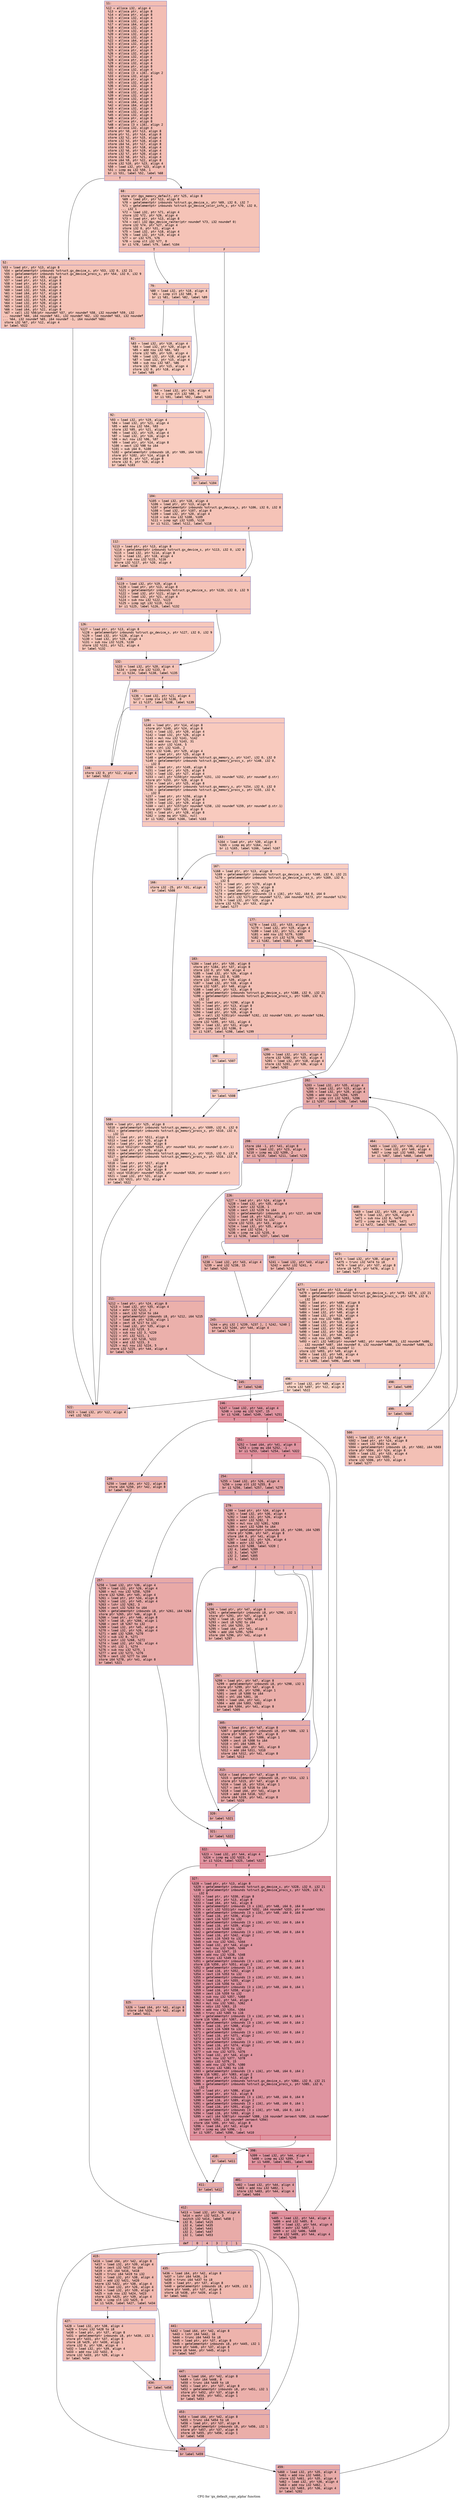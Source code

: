 digraph "CFG for 'gx_default_copy_alpha' function" {
	label="CFG for 'gx_default_copy_alpha' function";

	Node0x600000059310 [shape=record,color="#3d50c3ff", style=filled, fillcolor="#e36c5570" fontname="Courier",label="{11:\l|  %12 = alloca i32, align 4\l  %13 = alloca ptr, align 8\l  %14 = alloca ptr, align 8\l  %15 = alloca i32, align 4\l  %16 = alloca i32, align 4\l  %17 = alloca i64, align 8\l  %18 = alloca i32, align 4\l  %19 = alloca i32, align 4\l  %20 = alloca i32, align 4\l  %21 = alloca i32, align 4\l  %22 = alloca i64, align 8\l  %23 = alloca i32, align 4\l  %24 = alloca ptr, align 8\l  %25 = alloca ptr, align 8\l  %26 = alloca i32, align 4\l  %27 = alloca i32, align 4\l  %28 = alloca ptr, align 8\l  %29 = alloca i32, align 4\l  %30 = alloca ptr, align 8\l  %31 = alloca i32, align 4\l  %32 = alloca [3 x i16], align 2\l  %33 = alloca i32, align 4\l  %34 = alloca ptr, align 8\l  %35 = alloca i32, align 4\l  %36 = alloca i32, align 4\l  %37 = alloca ptr, align 8\l  %38 = alloca i32, align 4\l  %39 = alloca i32, align 4\l  %40 = alloca i32, align 4\l  %41 = alloca i64, align 8\l  %42 = alloca i64, align 8\l  %43 = alloca i32, align 4\l  %44 = alloca i32, align 4\l  %45 = alloca i32, align 4\l  %46 = alloca ptr, align 8\l  %47 = alloca ptr, align 8\l  %48 = alloca [3 x i16], align 2\l  %49 = alloca i32, align 4\l  store ptr %0, ptr %13, align 8\l  store ptr %1, ptr %14, align 8\l  store i32 %2, ptr %15, align 4\l  store i32 %3, ptr %16, align 4\l  store i64 %4, ptr %17, align 8\l  store i32 %5, ptr %18, align 4\l  store i32 %6, ptr %19, align 4\l  store i32 %7, ptr %20, align 4\l  store i32 %8, ptr %21, align 4\l  store i64 %9, ptr %22, align 8\l  store i32 %10, ptr %23, align 4\l  %50 = load i32, ptr %23, align 4\l  %51 = icmp eq i32 %50, 1\l  br i1 %51, label %52, label %68\l|{<s0>T|<s1>F}}"];
	Node0x600000059310:s0 -> Node0x600000059360[tooltip="11 -> 52\nProbability 50.00%" ];
	Node0x600000059310:s1 -> Node0x6000000593b0[tooltip="11 -> 68\nProbability 50.00%" ];
	Node0x600000059360 [shape=record,color="#3d50c3ff", style=filled, fillcolor="#e8765c70" fontname="Courier",label="{52:\l|  %53 = load ptr, ptr %13, align 8\l  %54 = getelementptr inbounds %struct.gx_device_s, ptr %53, i32 0, i32 21\l  %55 = getelementptr inbounds %struct.gx_device_procs_s, ptr %54, i32 0, i32 9\l  %56 = load ptr, ptr %55, align 8\l  %57 = load ptr, ptr %13, align 8\l  %58 = load ptr, ptr %14, align 8\l  %59 = load i32, ptr %15, align 4\l  %60 = load i32, ptr %16, align 4\l  %61 = load i64, ptr %17, align 8\l  %62 = load i32, ptr %18, align 4\l  %63 = load i32, ptr %19, align 4\l  %64 = load i32, ptr %20, align 4\l  %65 = load i32, ptr %21, align 4\l  %66 = load i64, ptr %22, align 8\l  %67 = call i32 %56(ptr noundef %57, ptr noundef %58, i32 noundef %59, i32\l... noundef %60, i64 noundef %61, i32 noundef %62, i32 noundef %63, i32 noundef\l... %64, i32 noundef %65, i64 noundef -1, i64 noundef %66)\l  store i32 %67, ptr %12, align 4\l  br label %522\l}"];
	Node0x600000059360 -> Node0x60000005a940[tooltip="52 -> 522\nProbability 100.00%" ];
	Node0x6000000593b0 [shape=record,color="#3d50c3ff", style=filled, fillcolor="#e8765c70" fontname="Courier",label="{68:\l|  store ptr @gs_memory_default, ptr %25, align 8\l  %69 = load ptr, ptr %13, align 8\l  %70 = getelementptr inbounds %struct.gx_device_s, ptr %69, i32 0, i32 7\l  %71 = getelementptr inbounds %struct.gx_device_color_info_s, ptr %70, i32 0,\l... i32 1\l  %72 = load i32, ptr %71, align 4\l  store i32 %72, ptr %26, align 4\l  %73 = load ptr, ptr %13, align 8\l  %74 = call i32 @gx_device_raster(ptr noundef %73, i32 noundef 0)\l  store i32 %74, ptr %27, align 4\l  store i32 0, ptr %31, align 4\l  %75 = load i32, ptr %18, align 4\l  %76 = load i32, ptr %19, align 4\l  %77 = or i32 %75, %76\l  %78 = icmp slt i32 %77, 0\l  br i1 %78, label %79, label %104\l|{<s0>T|<s1>F}}"];
	Node0x6000000593b0:s0 -> Node0x600000059400[tooltip="68 -> 79\nProbability 37.50%" ];
	Node0x6000000593b0:s1 -> Node0x600000059590[tooltip="68 -> 104\nProbability 62.50%" ];
	Node0x600000059400 [shape=record,color="#3d50c3ff", style=filled, fillcolor="#ed836670" fontname="Courier",label="{79:\l|  %80 = load i32, ptr %18, align 4\l  %81 = icmp slt i32 %80, 0\l  br i1 %81, label %82, label %89\l|{<s0>T|<s1>F}}"];
	Node0x600000059400:s0 -> Node0x600000059450[tooltip="79 -> 82\nProbability 37.50%" ];
	Node0x600000059400:s1 -> Node0x6000000594a0[tooltip="79 -> 89\nProbability 62.50%" ];
	Node0x600000059450 [shape=record,color="#3d50c3ff", style=filled, fillcolor="#f08b6e70" fontname="Courier",label="{82:\l|  %83 = load i32, ptr %18, align 4\l  %84 = load i32, ptr %20, align 4\l  %85 = add nsw i32 %84, %83\l  store i32 %85, ptr %20, align 4\l  %86 = load i32, ptr %18, align 4\l  %87 = load i32, ptr %15, align 4\l  %88 = sub nsw i32 %87, %86\l  store i32 %88, ptr %15, align 4\l  store i32 0, ptr %18, align 4\l  br label %89\l}"];
	Node0x600000059450 -> Node0x6000000594a0[tooltip="82 -> 89\nProbability 100.00%" ];
	Node0x6000000594a0 [shape=record,color="#3d50c3ff", style=filled, fillcolor="#ed836670" fontname="Courier",label="{89:\l|  %90 = load i32, ptr %19, align 4\l  %91 = icmp slt i32 %90, 0\l  br i1 %91, label %92, label %103\l|{<s0>T|<s1>F}}"];
	Node0x6000000594a0:s0 -> Node0x6000000594f0[tooltip="89 -> 92\nProbability 37.50%" ];
	Node0x6000000594a0:s1 -> Node0x600000059540[tooltip="89 -> 103\nProbability 62.50%" ];
	Node0x6000000594f0 [shape=record,color="#3d50c3ff", style=filled, fillcolor="#f08b6e70" fontname="Courier",label="{92:\l|  %93 = load i32, ptr %19, align 4\l  %94 = load i32, ptr %21, align 4\l  %95 = add nsw i32 %94, %93\l  store i32 %95, ptr %21, align 4\l  %96 = load i32, ptr %19, align 4\l  %97 = load i32, ptr %16, align 4\l  %98 = mul nsw i32 %96, %97\l  %99 = load ptr, ptr %14, align 8\l  %100 = sext i32 %98 to i64\l  %101 = sub i64 0, %100\l  %102 = getelementptr inbounds i8, ptr %99, i64 %101\l  store ptr %102, ptr %14, align 8\l  store i64 0, ptr %17, align 8\l  store i32 0, ptr %19, align 4\l  br label %103\l}"];
	Node0x6000000594f0 -> Node0x600000059540[tooltip="92 -> 103\nProbability 100.00%" ];
	Node0x600000059540 [shape=record,color="#3d50c3ff", style=filled, fillcolor="#ed836670" fontname="Courier",label="{103:\l|  br label %104\l}"];
	Node0x600000059540 -> Node0x600000059590[tooltip="103 -> 104\nProbability 100.00%" ];
	Node0x600000059590 [shape=record,color="#3d50c3ff", style=filled, fillcolor="#e8765c70" fontname="Courier",label="{104:\l|  %105 = load i32, ptr %18, align 4\l  %106 = load ptr, ptr %13, align 8\l  %107 = getelementptr inbounds %struct.gx_device_s, ptr %106, i32 0, i32 8\l  %108 = load i32, ptr %107, align 8\l  %109 = load i32, ptr %20, align 4\l  %110 = sub nsw i32 %108, %109\l  %111 = icmp sgt i32 %105, %110\l  br i1 %111, label %112, label %118\l|{<s0>T|<s1>F}}"];
	Node0x600000059590:s0 -> Node0x6000000595e0[tooltip="104 -> 112\nProbability 50.00%" ];
	Node0x600000059590:s1 -> Node0x600000059630[tooltip="104 -> 118\nProbability 50.00%" ];
	Node0x6000000595e0 [shape=record,color="#3d50c3ff", style=filled, fillcolor="#ec7f6370" fontname="Courier",label="{112:\l|  %113 = load ptr, ptr %13, align 8\l  %114 = getelementptr inbounds %struct.gx_device_s, ptr %113, i32 0, i32 8\l  %115 = load i32, ptr %114, align 8\l  %116 = load i32, ptr %18, align 4\l  %117 = sub nsw i32 %115, %116\l  store i32 %117, ptr %20, align 4\l  br label %118\l}"];
	Node0x6000000595e0 -> Node0x600000059630[tooltip="112 -> 118\nProbability 100.00%" ];
	Node0x600000059630 [shape=record,color="#3d50c3ff", style=filled, fillcolor="#e8765c70" fontname="Courier",label="{118:\l|  %119 = load i32, ptr %19, align 4\l  %120 = load ptr, ptr %13, align 8\l  %121 = getelementptr inbounds %struct.gx_device_s, ptr %120, i32 0, i32 9\l  %122 = load i32, ptr %121, align 4\l  %123 = load i32, ptr %21, align 4\l  %124 = sub nsw i32 %122, %123\l  %125 = icmp sgt i32 %119, %124\l  br i1 %125, label %126, label %132\l|{<s0>T|<s1>F}}"];
	Node0x600000059630:s0 -> Node0x600000059680[tooltip="118 -> 126\nProbability 50.00%" ];
	Node0x600000059630:s1 -> Node0x6000000596d0[tooltip="118 -> 132\nProbability 50.00%" ];
	Node0x600000059680 [shape=record,color="#3d50c3ff", style=filled, fillcolor="#ec7f6370" fontname="Courier",label="{126:\l|  %127 = load ptr, ptr %13, align 8\l  %128 = getelementptr inbounds %struct.gx_device_s, ptr %127, i32 0, i32 9\l  %129 = load i32, ptr %128, align 4\l  %130 = load i32, ptr %19, align 4\l  %131 = sub nsw i32 %129, %130\l  store i32 %131, ptr %21, align 4\l  br label %132\l}"];
	Node0x600000059680 -> Node0x6000000596d0[tooltip="126 -> 132\nProbability 100.00%" ];
	Node0x6000000596d0 [shape=record,color="#3d50c3ff", style=filled, fillcolor="#e8765c70" fontname="Courier",label="{132:\l|  %133 = load i32, ptr %20, align 4\l  %134 = icmp sle i32 %133, 0\l  br i1 %134, label %138, label %135\l|{<s0>T|<s1>F}}"];
	Node0x6000000596d0:s0 -> Node0x600000059770[tooltip="132 -> 138\nProbability 50.00%" ];
	Node0x6000000596d0:s1 -> Node0x600000059720[tooltip="132 -> 135\nProbability 50.00%" ];
	Node0x600000059720 [shape=record,color="#3d50c3ff", style=filled, fillcolor="#ec7f6370" fontname="Courier",label="{135:\l|  %136 = load i32, ptr %21, align 4\l  %137 = icmp sle i32 %136, 0\l  br i1 %137, label %138, label %139\l|{<s0>T|<s1>F}}"];
	Node0x600000059720:s0 -> Node0x600000059770[tooltip="135 -> 138\nProbability 50.00%" ];
	Node0x600000059720:s1 -> Node0x6000000597c0[tooltip="135 -> 139\nProbability 50.00%" ];
	Node0x600000059770 [shape=record,color="#3d50c3ff", style=filled, fillcolor="#e97a5f70" fontname="Courier",label="{138:\l|  store i32 0, ptr %12, align 4\l  br label %522\l}"];
	Node0x600000059770 -> Node0x60000005a940[tooltip="138 -> 522\nProbability 100.00%" ];
	Node0x6000000597c0 [shape=record,color="#3d50c3ff", style=filled, fillcolor="#ef886b70" fontname="Courier",label="{139:\l|  %140 = load ptr, ptr %14, align 8\l  store ptr %140, ptr %24, align 8\l  %141 = load i32, ptr %20, align 4\l  %142 = load i32, ptr %26, align 4\l  %143 = mul nsw i32 %141, %142\l  %144 = add nsw i32 %143, 31\l  %145 = ashr i32 %144, 5\l  %146 = shl i32 %145, 2\l  store i32 %146, ptr %29, align 4\l  %147 = load ptr, ptr %25, align 8\l  %148 = getelementptr inbounds %struct.gs_memory_s, ptr %147, i32 0, i32 0\l  %149 = getelementptr inbounds %struct.gs_memory_procs_s, ptr %148, i32 0,\l... i32 0\l  %150 = load ptr, ptr %149, align 8\l  %151 = load ptr, ptr %25, align 8\l  %152 = load i32, ptr %27, align 4\l  %153 = call ptr %150(ptr noundef %151, i32 noundef %152, ptr noundef @.str)\l  store ptr %153, ptr %28, align 8\l  %154 = load ptr, ptr %25, align 8\l  %155 = getelementptr inbounds %struct.gs_memory_s, ptr %154, i32 0, i32 0\l  %156 = getelementptr inbounds %struct.gs_memory_procs_s, ptr %155, i32 0,\l... i32 0\l  %157 = load ptr, ptr %156, align 8\l  %158 = load ptr, ptr %25, align 8\l  %159 = load i32, ptr %29, align 4\l  %160 = call ptr %157(ptr noundef %158, i32 noundef %159, ptr noundef @.str.1)\l  store ptr %160, ptr %30, align 8\l  %161 = load ptr, ptr %28, align 8\l  %162 = icmp eq ptr %161, null\l  br i1 %162, label %166, label %163\l|{<s0>T|<s1>F}}"];
	Node0x6000000597c0:s0 -> Node0x600000059860[tooltip="139 -> 166\nProbability 37.50%" ];
	Node0x6000000597c0:s1 -> Node0x600000059810[tooltip="139 -> 163\nProbability 62.50%" ];
	Node0x600000059810 [shape=record,color="#3d50c3ff", style=filled, fillcolor="#f08b6e70" fontname="Courier",label="{163:\l|  %164 = load ptr, ptr %30, align 8\l  %165 = icmp eq ptr %164, null\l  br i1 %165, label %166, label %167\l|{<s0>T|<s1>F}}"];
	Node0x600000059810:s0 -> Node0x600000059860[tooltip="163 -> 166\nProbability 37.50%" ];
	Node0x600000059810:s1 -> Node0x6000000598b0[tooltip="163 -> 167\nProbability 62.50%" ];
	Node0x600000059860 [shape=record,color="#3d50c3ff", style=filled, fillcolor="#f08b6e70" fontname="Courier",label="{166:\l|  store i32 -25, ptr %31, align 4\l  br label %508\l}"];
	Node0x600000059860 -> Node0x60000005a8f0[tooltip="166 -> 508\nProbability 100.00%" ];
	Node0x6000000598b0 [shape=record,color="#3d50c3ff", style=filled, fillcolor="#f2907270" fontname="Courier",label="{167:\l|  %168 = load ptr, ptr %13, align 8\l  %169 = getelementptr inbounds %struct.gx_device_s, ptr %168, i32 0, i32 21\l  %170 = getelementptr inbounds %struct.gx_device_procs_s, ptr %169, i32 0,\l... i32 6\l  %171 = load ptr, ptr %170, align 8\l  %172 = load ptr, ptr %13, align 8\l  %173 = load i64, ptr %22, align 8\l  %174 = getelementptr inbounds [3 x i16], ptr %32, i64 0, i64 0\l  %175 = call i32 %171(ptr noundef %172, i64 noundef %173, ptr noundef %174)\l  %176 = load i32, ptr %19, align 4\l  store i32 %176, ptr %33, align 4\l  br label %177\l}"];
	Node0x6000000598b0 -> Node0x600000059900[tooltip="167 -> 177\nProbability 100.00%" ];
	Node0x600000059900 [shape=record,color="#3d50c3ff", style=filled, fillcolor="#e5705870" fontname="Courier",label="{177:\l|  %178 = load i32, ptr %33, align 4\l  %179 = load i32, ptr %19, align 4\l  %180 = load i32, ptr %21, align 4\l  %181 = add nsw i32 %179, %180\l  %182 = icmp slt i32 %178, %181\l  br i1 %182, label %183, label %507\l|{<s0>T|<s1>F}}"];
	Node0x600000059900:s0 -> Node0x600000059950[tooltip="177 -> 183\nProbability 96.88%" ];
	Node0x600000059900:s1 -> Node0x60000005a8a0[tooltip="177 -> 507\nProbability 3.12%" ];
	Node0x600000059950 [shape=record,color="#3d50c3ff", style=filled, fillcolor="#e5705870" fontname="Courier",label="{183:\l|  %184 = load ptr, ptr %30, align 8\l  store ptr %184, ptr %37, align 8\l  store i32 0, ptr %38, align 4\l  %185 = load i32, ptr %26, align 4\l  %186 = sub nsw i32 8, %185\l  store i32 %186, ptr %39, align 4\l  %187 = load i32, ptr %18, align 4\l  store i32 %187, ptr %40, align 4\l  %188 = load ptr, ptr %13, align 8\l  %189 = getelementptr inbounds %struct.gx_device_s, ptr %188, i32 0, i32 21\l  %190 = getelementptr inbounds %struct.gx_device_procs_s, ptr %189, i32 0,\l... i32 12\l  %191 = load ptr, ptr %190, align 8\l  %192 = load ptr, ptr %13, align 8\l  %193 = load i32, ptr %33, align 4\l  %194 = load ptr, ptr %28, align 8\l  %195 = call i32 %191(ptr noundef %192, i32 noundef %193, ptr noundef %194,\l... ptr noundef %34)\l  store i32 %195, ptr %31, align 4\l  %196 = load i32, ptr %31, align 4\l  %197 = icmp slt i32 %196, 0\l  br i1 %197, label %198, label %199\l|{<s0>T|<s1>F}}"];
	Node0x600000059950:s0 -> Node0x6000000599a0[tooltip="183 -> 198\nProbability 3.12%" ];
	Node0x600000059950:s1 -> Node0x6000000599f0[tooltip="183 -> 199\nProbability 96.88%" ];
	Node0x6000000599a0 [shape=record,color="#3d50c3ff", style=filled, fillcolor="#f59c7d70" fontname="Courier",label="{198:\l|  br label %507\l}"];
	Node0x6000000599a0 -> Node0x60000005a8a0[tooltip="198 -> 507\nProbability 100.00%" ];
	Node0x6000000599f0 [shape=record,color="#3d50c3ff", style=filled, fillcolor="#e5705870" fontname="Courier",label="{199:\l|  %200 = load i32, ptr %15, align 4\l  store i32 %200, ptr %35, align 4\l  %201 = load i32, ptr %18, align 4\l  store i32 %201, ptr %36, align 4\l  br label %202\l}"];
	Node0x6000000599f0 -> Node0x600000059a40[tooltip="199 -> 202\nProbability 100.00%" ];
	Node0x600000059a40 [shape=record,color="#3d50c3ff", style=filled, fillcolor="#cc403a70" fontname="Courier",label="{202:\l|  %203 = load i32, ptr %35, align 4\l  %204 = load i32, ptr %15, align 4\l  %205 = load i32, ptr %20, align 4\l  %206 = add nsw i32 %204, %205\l  %207 = icmp slt i32 %203, %206\l  br i1 %207, label %208, label %464\l|{<s0>T|<s1>F}}"];
	Node0x600000059a40:s0 -> Node0x600000059a90[tooltip="202 -> 208\nProbability 96.88%" ];
	Node0x600000059a40:s1 -> Node0x60000005a620[tooltip="202 -> 464\nProbability 3.12%" ];
	Node0x600000059a90 [shape=record,color="#3d50c3ff", style=filled, fillcolor="#cc403a70" fontname="Courier",label="{208:\l|  store i64 -1, ptr %41, align 8\l  %209 = load i32, ptr %23, align 4\l  %210 = icmp eq i32 %209, 2\l  br i1 %210, label %211, label %226\l|{<s0>T|<s1>F}}"];
	Node0x600000059a90:s0 -> Node0x600000059ae0[tooltip="208 -> 211\nProbability 50.00%" ];
	Node0x600000059a90:s1 -> Node0x600000059b30[tooltip="208 -> 226\nProbability 50.00%" ];
	Node0x600000059ae0 [shape=record,color="#3d50c3ff", style=filled, fillcolor="#d24b4070" fontname="Courier",label="{211:\l|  %212 = load ptr, ptr %24, align 8\l  %213 = load i32, ptr %35, align 4\l  %214 = ashr i32 %213, 2\l  %215 = sext i32 %214 to i64\l  %216 = getelementptr inbounds i8, ptr %212, i64 %215\l  %217 = load i8, ptr %216, align 1\l  %218 = zext i8 %217 to i32\l  %219 = load i32, ptr %35, align 4\l  %220 = and i32 %219, 3\l  %221 = sub nsw i32 3, %220\l  %222 = shl i32 %221, 1\l  %223 = ashr i32 %218, %222\l  %224 = and i32 %223, 3\l  %225 = mul nsw i32 %224, 5\l  store i32 %225, ptr %44, align 4\l  br label %245\l}"];
	Node0x600000059ae0 -> Node0x600000059c70[tooltip="211 -> 245\nProbability 100.00%" ];
	Node0x600000059b30 [shape=record,color="#3d50c3ff", style=filled, fillcolor="#d24b4070" fontname="Courier",label="{226:\l|  %227 = load ptr, ptr %24, align 8\l  %228 = load i32, ptr %35, align 4\l  %229 = ashr i32 %228, 1\l  %230 = sext i32 %229 to i64\l  %231 = getelementptr inbounds i8, ptr %227, i64 %230\l  %232 = load i8, ptr %231, align 1\l  %233 = zext i8 %232 to i32\l  store i32 %233, ptr %43, align 4\l  %234 = load i32, ptr %35, align 4\l  %235 = and i32 %234, 1\l  %236 = icmp ne i32 %235, 0\l  br i1 %236, label %237, label %240\l|{<s0>T|<s1>F}}"];
	Node0x600000059b30:s0 -> Node0x600000059b80[tooltip="226 -> 237\nProbability 50.00%" ];
	Node0x600000059b30:s1 -> Node0x600000059bd0[tooltip="226 -> 240\nProbability 50.00%" ];
	Node0x600000059b80 [shape=record,color="#3d50c3ff", style=filled, fillcolor="#d8564670" fontname="Courier",label="{237:\l|  %238 = load i32, ptr %43, align 4\l  %239 = and i32 %238, 15\l  br label %243\l}"];
	Node0x600000059b80 -> Node0x600000059c20[tooltip="237 -> 243\nProbability 100.00%" ];
	Node0x600000059bd0 [shape=record,color="#3d50c3ff", style=filled, fillcolor="#d8564670" fontname="Courier",label="{240:\l|  %241 = load i32, ptr %43, align 4\l  %242 = ashr i32 %241, 4\l  br label %243\l}"];
	Node0x600000059bd0 -> Node0x600000059c20[tooltip="240 -> 243\nProbability 100.00%" ];
	Node0x600000059c20 [shape=record,color="#3d50c3ff", style=filled, fillcolor="#d24b4070" fontname="Courier",label="{243:\l|  %244 = phi i32 [ %239, %237 ], [ %242, %240 ]\l  store i32 %244, ptr %44, align 4\l  br label %245\l}"];
	Node0x600000059c20 -> Node0x600000059c70[tooltip="243 -> 245\nProbability 100.00%" ];
	Node0x600000059c70 [shape=record,color="#3d50c3ff", style=filled, fillcolor="#cc403a70" fontname="Courier",label="{245:\l|  br label %246\l}"];
	Node0x600000059c70 -> Node0x600000059cc0[tooltip="245 -> 246\nProbability 100.00%" ];
	Node0x600000059cc0 [shape=record,color="#b70d28ff", style=filled, fillcolor="#b70d2870" fontname="Courier",label="{246:\l|  %247 = load i32, ptr %44, align 4\l  %248 = icmp eq i32 %247, 15\l  br i1 %248, label %249, label %251\l|{<s0>T|<s1>F}}"];
	Node0x600000059cc0:s0 -> Node0x600000059d10[tooltip="246 -> 249\nProbability 3.12%" ];
	Node0x600000059cc0:s1 -> Node0x600000059d60[tooltip="246 -> 251\nProbability 96.88%" ];
	Node0x600000059d10 [shape=record,color="#3d50c3ff", style=filled, fillcolor="#d6524470" fontname="Courier",label="{249:\l|  %250 = load i64, ptr %22, align 8\l  store i64 %250, ptr %42, align 8\l  br label %412\l}"];
	Node0x600000059d10 -> Node0x60000005a300[tooltip="249 -> 412\nProbability 100.00%" ];
	Node0x600000059d60 [shape=record,color="#b70d28ff", style=filled, fillcolor="#b70d2870" fontname="Courier",label="{251:\l|  %252 = load i64, ptr %41, align 8\l  %253 = icmp eq i64 %252, -1\l  br i1 %253, label %254, label %322\l|{<s0>T|<s1>F}}"];
	Node0x600000059d60:s0 -> Node0x600000059db0[tooltip="251 -> 254\nProbability 37.50%" ];
	Node0x600000059d60:s1 -> Node0x60000005a080[tooltip="251 -> 322\nProbability 62.50%" ];
	Node0x600000059db0 [shape=record,color="#3d50c3ff", style=filled, fillcolor="#c32e3170" fontname="Courier",label="{254:\l|  %255 = load i32, ptr %26, align 4\l  %256 = icmp slt i32 %255, 8\l  br i1 %256, label %257, label %279\l|{<s0>T|<s1>F}}"];
	Node0x600000059db0:s0 -> Node0x600000059e00[tooltip="254 -> 257\nProbability 50.00%" ];
	Node0x600000059db0:s1 -> Node0x600000059e50[tooltip="254 -> 279\nProbability 50.00%" ];
	Node0x600000059e00 [shape=record,color="#3d50c3ff", style=filled, fillcolor="#ca3b3770" fontname="Courier",label="{257:\l|  %258 = load i32, ptr %36, align 4\l  %259 = load i32, ptr %26, align 4\l  %260 = mul nsw i32 %258, %259\l  store i32 %260, ptr %45, align 4\l  %261 = load ptr, ptr %34, align 8\l  %262 = load i32, ptr %45, align 4\l  %263 = lshr i32 %262, 3\l  %264 = zext i32 %263 to i64\l  %265 = getelementptr inbounds i8, ptr %261, i64 %264\l  store ptr %265, ptr %46, align 8\l  %266 = load ptr, ptr %46, align 8\l  %267 = load i8, ptr %266, align 1\l  %268 = zext i8 %267 to i32\l  %269 = load i32, ptr %45, align 4\l  %270 = load i32, ptr %26, align 4\l  %271 = add i32 %269, %270\l  %272 = sub i32 8, %271\l  %273 = ashr i32 %268, %272\l  %274 = load i32, ptr %26, align 4\l  %275 = shl i32 1, %274\l  %276 = sub nsw i32 %275, 1\l  %277 = and i32 %273, %276\l  %278 = sext i32 %277 to i64\l  store i64 %278, ptr %41, align 8\l  br label %321\l}"];
	Node0x600000059e00 -> Node0x60000005a030[tooltip="257 -> 321\nProbability 100.00%" ];
	Node0x600000059e50 [shape=record,color="#3d50c3ff", style=filled, fillcolor="#ca3b3770" fontname="Courier",label="{279:\l|  %280 = load ptr, ptr %34, align 8\l  %281 = load i32, ptr %36, align 4\l  %282 = load i32, ptr %26, align 4\l  %283 = ashr i32 %282, 3\l  %284 = mul nsw i32 %281, %283\l  %285 = sext i32 %284 to i64\l  %286 = getelementptr inbounds i8, ptr %280, i64 %285\l  store ptr %286, ptr %47, align 8\l  store i64 0, ptr %41, align 8\l  %287 = load i32, ptr %26, align 4\l  %288 = ashr i32 %287, 3\l  switch i32 %288, label %320 [\l    i32 4, label %289\l    i32 3, label %297\l    i32 2, label %305\l    i32 1, label %313\l  ]\l|{<s0>def|<s1>4|<s2>3|<s3>2|<s4>1}}"];
	Node0x600000059e50:s0 -> Node0x600000059fe0[tooltip="279 -> 320\nProbability 20.00%" ];
	Node0x600000059e50:s1 -> Node0x600000059ea0[tooltip="279 -> 289\nProbability 20.00%" ];
	Node0x600000059e50:s2 -> Node0x600000059ef0[tooltip="279 -> 297\nProbability 20.00%" ];
	Node0x600000059e50:s3 -> Node0x600000059f40[tooltip="279 -> 305\nProbability 20.00%" ];
	Node0x600000059e50:s4 -> Node0x600000059f90[tooltip="279 -> 313\nProbability 20.00%" ];
	Node0x600000059ea0 [shape=record,color="#3d50c3ff", style=filled, fillcolor="#d6524470" fontname="Courier",label="{289:\l|  %290 = load ptr, ptr %47, align 8\l  %291 = getelementptr inbounds i8, ptr %290, i32 1\l  store ptr %291, ptr %47, align 8\l  %292 = load i8, ptr %290, align 1\l  %293 = zext i8 %292 to i64\l  %294 = shl i64 %293, 24\l  %295 = load i64, ptr %41, align 8\l  %296 = add i64 %295, %294\l  store i64 %296, ptr %41, align 8\l  br label %297\l}"];
	Node0x600000059ea0 -> Node0x600000059ef0[tooltip="289 -> 297\nProbability 100.00%" ];
	Node0x600000059ef0 [shape=record,color="#3d50c3ff", style=filled, fillcolor="#d0473d70" fontname="Courier",label="{297:\l|  %298 = load ptr, ptr %47, align 8\l  %299 = getelementptr inbounds i8, ptr %298, i32 1\l  store ptr %299, ptr %47, align 8\l  %300 = load i8, ptr %298, align 1\l  %301 = zext i8 %300 to i64\l  %302 = shl i64 %301, 16\l  %303 = load i64, ptr %41, align 8\l  %304 = add i64 %303, %302\l  store i64 %304, ptr %41, align 8\l  br label %305\l}"];
	Node0x600000059ef0 -> Node0x600000059f40[tooltip="297 -> 305\nProbability 100.00%" ];
	Node0x600000059f40 [shape=record,color="#3d50c3ff", style=filled, fillcolor="#cc403a70" fontname="Courier",label="{305:\l|  %306 = load ptr, ptr %47, align 8\l  %307 = getelementptr inbounds i8, ptr %306, i32 1\l  store ptr %307, ptr %47, align 8\l  %308 = load i8, ptr %306, align 1\l  %309 = zext i8 %308 to i64\l  %310 = shl i64 %309, 8\l  %311 = load i64, ptr %41, align 8\l  %312 = add i64 %311, %310\l  store i64 %312, ptr %41, align 8\l  br label %313\l}"];
	Node0x600000059f40 -> Node0x600000059f90[tooltip="305 -> 313\nProbability 100.00%" ];
	Node0x600000059f90 [shape=record,color="#3d50c3ff", style=filled, fillcolor="#ca3b3770" fontname="Courier",label="{313:\l|  %314 = load ptr, ptr %47, align 8\l  %315 = getelementptr inbounds i8, ptr %314, i32 1\l  store ptr %315, ptr %47, align 8\l  %316 = load i8, ptr %314, align 1\l  %317 = zext i8 %316 to i64\l  %318 = load i64, ptr %41, align 8\l  %319 = add i64 %318, %317\l  store i64 %319, ptr %41, align 8\l  br label %320\l}"];
	Node0x600000059f90 -> Node0x600000059fe0[tooltip="313 -> 320\nProbability 100.00%" ];
	Node0x600000059fe0 [shape=record,color="#3d50c3ff", style=filled, fillcolor="#ca3b3770" fontname="Courier",label="{320:\l|  br label %321\l}"];
	Node0x600000059fe0 -> Node0x60000005a030[tooltip="320 -> 321\nProbability 100.00%" ];
	Node0x60000005a030 [shape=record,color="#3d50c3ff", style=filled, fillcolor="#c32e3170" fontname="Courier",label="{321:\l|  br label %322\l}"];
	Node0x60000005a030 -> Node0x60000005a080[tooltip="321 -> 322\nProbability 100.00%" ];
	Node0x60000005a080 [shape=record,color="#b70d28ff", style=filled, fillcolor="#b70d2870" fontname="Courier",label="{322:\l|  %323 = load i32, ptr %44, align 4\l  %324 = icmp eq i32 %323, 0\l  br i1 %324, label %325, label %327\l|{<s0>T|<s1>F}}"];
	Node0x60000005a080:s0 -> Node0x60000005a0d0[tooltip="322 -> 325\nProbability 3.12%" ];
	Node0x60000005a080:s1 -> Node0x60000005a120[tooltip="322 -> 327\nProbability 96.88%" ];
	Node0x60000005a0d0 [shape=record,color="#3d50c3ff", style=filled, fillcolor="#d6524470" fontname="Courier",label="{325:\l|  %326 = load i64, ptr %41, align 8\l  store i64 %326, ptr %42, align 8\l  br label %411\l}"];
	Node0x60000005a0d0 -> Node0x60000005a2b0[tooltip="325 -> 411\nProbability 100.00%" ];
	Node0x60000005a120 [shape=record,color="#b70d28ff", style=filled, fillcolor="#b70d2870" fontname="Courier",label="{327:\l|  %328 = load ptr, ptr %13, align 8\l  %329 = getelementptr inbounds %struct.gx_device_s, ptr %328, i32 0, i32 21\l  %330 = getelementptr inbounds %struct.gx_device_procs_s, ptr %329, i32 0,\l... i32 6\l  %331 = load ptr, ptr %330, align 8\l  %332 = load ptr, ptr %13, align 8\l  %333 = load i64, ptr %41, align 8\l  %334 = getelementptr inbounds [3 x i16], ptr %48, i64 0, i64 0\l  %335 = call i32 %331(ptr noundef %332, i64 noundef %333, ptr noundef %334)\l  %336 = getelementptr inbounds [3 x i16], ptr %48, i64 0, i64 0\l  %337 = load i16, ptr %336, align 2\l  %338 = zext i16 %337 to i32\l  %339 = getelementptr inbounds [3 x i16], ptr %32, i64 0, i64 0\l  %340 = load i16, ptr %339, align 2\l  %341 = zext i16 %340 to i32\l  %342 = getelementptr inbounds [3 x i16], ptr %48, i64 0, i64 0\l  %343 = load i16, ptr %342, align 2\l  %344 = zext i16 %343 to i32\l  %345 = sub nsw i32 %341, %344\l  %346 = load i32, ptr %44, align 4\l  %347 = mul nsw i32 %345, %346\l  %348 = sdiv i32 %347, 15\l  %349 = add nsw i32 %338, %348\l  %350 = trunc i32 %349 to i16\l  %351 = getelementptr inbounds [3 x i16], ptr %48, i64 0, i64 0\l  store i16 %350, ptr %351, align 2\l  %352 = getelementptr inbounds [3 x i16], ptr %48, i64 0, i64 1\l  %353 = load i16, ptr %352, align 2\l  %354 = zext i16 %353 to i32\l  %355 = getelementptr inbounds [3 x i16], ptr %32, i64 0, i64 1\l  %356 = load i16, ptr %355, align 2\l  %357 = zext i16 %356 to i32\l  %358 = getelementptr inbounds [3 x i16], ptr %48, i64 0, i64 1\l  %359 = load i16, ptr %358, align 2\l  %360 = zext i16 %359 to i32\l  %361 = sub nsw i32 %357, %360\l  %362 = load i32, ptr %44, align 4\l  %363 = mul nsw i32 %361, %362\l  %364 = sdiv i32 %363, 15\l  %365 = add nsw i32 %354, %364\l  %366 = trunc i32 %365 to i16\l  %367 = getelementptr inbounds [3 x i16], ptr %48, i64 0, i64 1\l  store i16 %366, ptr %367, align 2\l  %368 = getelementptr inbounds [3 x i16], ptr %48, i64 0, i64 2\l  %369 = load i16, ptr %368, align 2\l  %370 = zext i16 %369 to i32\l  %371 = getelementptr inbounds [3 x i16], ptr %32, i64 0, i64 2\l  %372 = load i16, ptr %371, align 2\l  %373 = zext i16 %372 to i32\l  %374 = getelementptr inbounds [3 x i16], ptr %48, i64 0, i64 2\l  %375 = load i16, ptr %374, align 2\l  %376 = zext i16 %375 to i32\l  %377 = sub nsw i32 %373, %376\l  %378 = load i32, ptr %44, align 4\l  %379 = mul nsw i32 %377, %378\l  %380 = sdiv i32 %379, 15\l  %381 = add nsw i32 %370, %380\l  %382 = trunc i32 %381 to i16\l  %383 = getelementptr inbounds [3 x i16], ptr %48, i64 0, i64 2\l  store i16 %382, ptr %383, align 2\l  %384 = load ptr, ptr %13, align 8\l  %385 = getelementptr inbounds %struct.gx_device_s, ptr %384, i32 0, i32 21\l  %386 = getelementptr inbounds %struct.gx_device_procs_s, ptr %385, i32 0,\l... i32 5\l  %387 = load ptr, ptr %386, align 8\l  %388 = load ptr, ptr %13, align 8\l  %389 = getelementptr inbounds [3 x i16], ptr %48, i64 0, i64 0\l  %390 = load i16, ptr %389, align 2\l  %391 = getelementptr inbounds [3 x i16], ptr %48, i64 0, i64 1\l  %392 = load i16, ptr %391, align 2\l  %393 = getelementptr inbounds [3 x i16], ptr %48, i64 0, i64 2\l  %394 = load i16, ptr %393, align 2\l  %395 = call i64 %387(ptr noundef %388, i16 noundef zeroext %390, i16 noundef\l... zeroext %392, i16 noundef zeroext %394)\l  store i64 %395, ptr %42, align 8\l  %396 = load i64, ptr %42, align 8\l  %397 = icmp eq i64 %396, -1\l  br i1 %397, label %398, label %410\l|{<s0>T|<s1>F}}"];
	Node0x60000005a120:s0 -> Node0x60000005a170[tooltip="327 -> 398\nProbability 96.88%" ];
	Node0x60000005a120:s1 -> Node0x60000005a260[tooltip="327 -> 410\nProbability 3.12%" ];
	Node0x60000005a170 [shape=record,color="#b70d28ff", style=filled, fillcolor="#b70d2870" fontname="Courier",label="{398:\l|  %399 = load i32, ptr %44, align 4\l  %400 = icmp eq i32 %399, 7\l  br i1 %400, label %401, label %404\l|{<s0>T|<s1>F}}"];
	Node0x60000005a170:s0 -> Node0x60000005a1c0[tooltip="398 -> 401\nProbability 50.00%" ];
	Node0x60000005a170:s1 -> Node0x60000005a210[tooltip="398 -> 404\nProbability 50.00%" ];
	Node0x60000005a1c0 [shape=record,color="#3d50c3ff", style=filled, fillcolor="#be242e70" fontname="Courier",label="{401:\l|  %402 = load i32, ptr %44, align 4\l  %403 = add nsw i32 %402, 1\l  store i32 %403, ptr %44, align 4\l  br label %404\l}"];
	Node0x60000005a1c0 -> Node0x60000005a210[tooltip="401 -> 404\nProbability 100.00%" ];
	Node0x60000005a210 [shape=record,color="#b70d28ff", style=filled, fillcolor="#b70d2870" fontname="Courier",label="{404:\l|  %405 = load i32, ptr %44, align 4\l  %406 = and i32 %405, 8\l  %407 = load i32, ptr %44, align 4\l  %408 = ashr i32 %407, 1\l  %409 = or i32 %406, %408\l  store i32 %409, ptr %44, align 4\l  br label %246\l}"];
	Node0x60000005a210 -> Node0x600000059cc0[tooltip="404 -> 246\nProbability 100.00%" ];
	Node0x60000005a260 [shape=record,color="#3d50c3ff", style=filled, fillcolor="#d6524470" fontname="Courier",label="{410:\l|  br label %411\l}"];
	Node0x60000005a260 -> Node0x60000005a2b0[tooltip="410 -> 411\nProbability 100.00%" ];
	Node0x60000005a2b0 [shape=record,color="#3d50c3ff", style=filled, fillcolor="#d0473d70" fontname="Courier",label="{411:\l|  br label %412\l}"];
	Node0x60000005a2b0 -> Node0x60000005a300[tooltip="411 -> 412\nProbability 100.00%" ];
	Node0x60000005a300 [shape=record,color="#3d50c3ff", style=filled, fillcolor="#cc403a70" fontname="Courier",label="{412:\l|  %413 = load i32, ptr %26, align 4\l  %414 = ashr i32 %413, 3\l  switch i32 %414, label %458 [\l    i32 0, label %415\l    i32 4, label %435\l    i32 3, label %441\l    i32 2, label %447\l    i32 1, label %453\l  ]\l|{<s0>def|<s1>0|<s2>4|<s3>3|<s4>2|<s5>1}}"];
	Node0x60000005a300:s0 -> Node0x60000005a580[tooltip="412 -> 458\nProbability 16.67%" ];
	Node0x60000005a300:s1 -> Node0x60000005a350[tooltip="412 -> 415\nProbability 16.67%" ];
	Node0x60000005a300:s2 -> Node0x60000005a440[tooltip="412 -> 435\nProbability 16.67%" ];
	Node0x60000005a300:s3 -> Node0x60000005a490[tooltip="412 -> 441\nProbability 16.67%" ];
	Node0x60000005a300:s4 -> Node0x60000005a4e0[tooltip="412 -> 447\nProbability 16.67%" ];
	Node0x60000005a300:s5 -> Node0x60000005a530[tooltip="412 -> 453\nProbability 16.67%" ];
	Node0x60000005a350 [shape=record,color="#3d50c3ff", style=filled, fillcolor="#dc5d4a70" fontname="Courier",label="{415:\l|  %416 = load i64, ptr %42, align 8\l  %417 = load i32, ptr %39, align 4\l  %418 = zext i32 %417 to i64\l  %419 = shl i64 %416, %418\l  %420 = trunc i64 %419 to i32\l  %421 = load i32, ptr %38, align 4\l  %422 = add i32 %421, %420\l  store i32 %422, ptr %38, align 4\l  %423 = load i32, ptr %26, align 4\l  %424 = load i32, ptr %39, align 4\l  %425 = sub nsw i32 %424, %423\l  store i32 %425, ptr %39, align 4\l  %426 = icmp slt i32 %425, 0\l  br i1 %426, label %427, label %434\l|{<s0>T|<s1>F}}"];
	Node0x60000005a350:s0 -> Node0x60000005a3a0[tooltip="415 -> 427\nProbability 37.50%" ];
	Node0x60000005a350:s1 -> Node0x60000005a3f0[tooltip="415 -> 434\nProbability 62.50%" ];
	Node0x60000005a3a0 [shape=record,color="#3d50c3ff", style=filled, fillcolor="#e36c5570" fontname="Courier",label="{427:\l|  %428 = load i32, ptr %38, align 4\l  %429 = trunc i32 %428 to i8\l  %430 = load ptr, ptr %37, align 8\l  %431 = getelementptr inbounds i8, ptr %430, i32 1\l  store ptr %431, ptr %37, align 8\l  store i8 %429, ptr %430, align 1\l  store i32 0, ptr %38, align 4\l  %432 = load i32, ptr %39, align 4\l  %433 = add nsw i32 %432, 8\l  store i32 %433, ptr %39, align 4\l  br label %434\l}"];
	Node0x60000005a3a0 -> Node0x60000005a3f0[tooltip="427 -> 434\nProbability 100.00%" ];
	Node0x60000005a3f0 [shape=record,color="#3d50c3ff", style=filled, fillcolor="#dc5d4a70" fontname="Courier",label="{434:\l|  br label %458\l}"];
	Node0x60000005a3f0 -> Node0x60000005a580[tooltip="434 -> 458\nProbability 100.00%" ];
	Node0x60000005a440 [shape=record,color="#3d50c3ff", style=filled, fillcolor="#dc5d4a70" fontname="Courier",label="{435:\l|  %436 = load i64, ptr %42, align 8\l  %437 = lshr i64 %436, 24\l  %438 = trunc i64 %437 to i8\l  %439 = load ptr, ptr %37, align 8\l  %440 = getelementptr inbounds i8, ptr %439, i32 1\l  store ptr %440, ptr %37, align 8\l  store i8 %438, ptr %439, align 1\l  br label %441\l}"];
	Node0x60000005a440 -> Node0x60000005a490[tooltip="435 -> 441\nProbability 100.00%" ];
	Node0x60000005a490 [shape=record,color="#3d50c3ff", style=filled, fillcolor="#d6524470" fontname="Courier",label="{441:\l|  %442 = load i64, ptr %42, align 8\l  %443 = lshr i64 %442, 16\l  %444 = trunc i64 %443 to i8\l  %445 = load ptr, ptr %37, align 8\l  %446 = getelementptr inbounds i8, ptr %445, i32 1\l  store ptr %446, ptr %37, align 8\l  store i8 %444, ptr %445, align 1\l  br label %447\l}"];
	Node0x60000005a490 -> Node0x60000005a4e0[tooltip="441 -> 447\nProbability 100.00%" ];
	Node0x60000005a4e0 [shape=record,color="#3d50c3ff", style=filled, fillcolor="#d24b4070" fontname="Courier",label="{447:\l|  %448 = load i64, ptr %42, align 8\l  %449 = lshr i64 %448, 8\l  %450 = trunc i64 %449 to i8\l  %451 = load ptr, ptr %37, align 8\l  %452 = getelementptr inbounds i8, ptr %451, i32 1\l  store ptr %452, ptr %37, align 8\l  store i8 %450, ptr %451, align 1\l  br label %453\l}"];
	Node0x60000005a4e0 -> Node0x60000005a530[tooltip="447 -> 453\nProbability 100.00%" ];
	Node0x60000005a530 [shape=record,color="#3d50c3ff", style=filled, fillcolor="#d0473d70" fontname="Courier",label="{453:\l|  %454 = load i64, ptr %42, align 8\l  %455 = trunc i64 %454 to i8\l  %456 = load ptr, ptr %37, align 8\l  %457 = getelementptr inbounds i8, ptr %456, i32 1\l  store ptr %457, ptr %37, align 8\l  store i8 %455, ptr %456, align 1\l  br label %458\l}"];
	Node0x60000005a530 -> Node0x60000005a580[tooltip="453 -> 458\nProbability 100.00%" ];
	Node0x60000005a580 [shape=record,color="#3d50c3ff", style=filled, fillcolor="#cc403a70" fontname="Courier",label="{458:\l|  br label %459\l}"];
	Node0x60000005a580 -> Node0x60000005a5d0[tooltip="458 -> 459\nProbability 100.00%" ];
	Node0x60000005a5d0 [shape=record,color="#3d50c3ff", style=filled, fillcolor="#cc403a70" fontname="Courier",label="{459:\l|  %460 = load i32, ptr %35, align 4\l  %461 = add nsw i32 %460, 1\l  store i32 %461, ptr %35, align 4\l  %462 = load i32, ptr %36, align 4\l  %463 = add nsw i32 %462, 1\l  store i32 %463, ptr %36, align 4\l  br label %202\l}"];
	Node0x60000005a5d0 -> Node0x600000059a40[tooltip="459 -> 202\nProbability 100.00%" ];
	Node0x60000005a620 [shape=record,color="#3d50c3ff", style=filled, fillcolor="#e5705870" fontname="Courier",label="{464:\l|  %465 = load i32, ptr %36, align 4\l  %466 = load i32, ptr %40, align 4\l  %467 = icmp sgt i32 %465, %466\l  br i1 %467, label %468, label %499\l|{<s0>T|<s1>F}}"];
	Node0x60000005a620:s0 -> Node0x60000005a670[tooltip="464 -> 468\nProbability 50.00%" ];
	Node0x60000005a620:s1 -> Node0x60000005a800[tooltip="464 -> 499\nProbability 50.00%" ];
	Node0x60000005a670 [shape=record,color="#3d50c3ff", style=filled, fillcolor="#e97a5f70" fontname="Courier",label="{468:\l|  %469 = load i32, ptr %39, align 4\l  %470 = load i32, ptr %26, align 4\l  %471 = sub nsw i32 8, %470\l  %472 = icmp ne i32 %469, %471\l  br i1 %472, label %473, label %477\l|{<s0>T|<s1>F}}"];
	Node0x60000005a670:s0 -> Node0x60000005a6c0[tooltip="468 -> 473\nProbability 50.00%" ];
	Node0x60000005a670:s1 -> Node0x60000005a710[tooltip="468 -> 477\nProbability 50.00%" ];
	Node0x60000005a6c0 [shape=record,color="#3d50c3ff", style=filled, fillcolor="#ed836670" fontname="Courier",label="{473:\l|  %474 = load i32, ptr %38, align 4\l  %475 = trunc i32 %474 to i8\l  %476 = load ptr, ptr %37, align 8\l  store i8 %475, ptr %476, align 1\l  br label %477\l}"];
	Node0x60000005a6c0 -> Node0x60000005a710[tooltip="473 -> 477\nProbability 100.00%" ];
	Node0x60000005a710 [shape=record,color="#3d50c3ff", style=filled, fillcolor="#e97a5f70" fontname="Courier",label="{477:\l|  %478 = load ptr, ptr %13, align 8\l  %479 = getelementptr inbounds %struct.gx_device_s, ptr %478, i32 0, i32 21\l  %480 = getelementptr inbounds %struct.gx_device_procs_s, ptr %479, i32 0,\l... i32 10\l  %481 = load ptr, ptr %480, align 8\l  %482 = load ptr, ptr %13, align 8\l  %483 = load ptr, ptr %30, align 8\l  %484 = load i32, ptr %40, align 4\l  %485 = load i32, ptr %18, align 4\l  %486 = sub nsw i32 %484, %485\l  %487 = load i32, ptr %16, align 4\l  %488 = load i32, ptr %40, align 4\l  %489 = load i32, ptr %33, align 4\l  %490 = load i32, ptr %36, align 4\l  %491 = load i32, ptr %40, align 4\l  %492 = sub nsw i32 %490, %491\l  %493 = call i32 %481(ptr noundef %482, ptr noundef %483, i32 noundef %486,\l... i32 noundef %487, i64 noundef 0, i32 noundef %488, i32 noundef %489, i32\l... noundef %492, i32 noundef 1)\l  store i32 %493, ptr %49, align 4\l  %494 = load i32, ptr %49, align 4\l  %495 = icmp slt i32 %494, 0\l  br i1 %495, label %496, label %498\l|{<s0>T|<s1>F}}"];
	Node0x60000005a710:s0 -> Node0x60000005a760[tooltip="477 -> 496\nProbability 3.12%" ];
	Node0x60000005a710:s1 -> Node0x60000005a7b0[tooltip="477 -> 498\nProbability 96.88%" ];
	Node0x60000005a760 [shape=record,color="#3d50c3ff", style=filled, fillcolor="#f5a08170" fontname="Courier",label="{496:\l|  %497 = load i32, ptr %49, align 4\l  store i32 %497, ptr %12, align 4\l  br label %522\l}"];
	Node0x60000005a760 -> Node0x60000005a940[tooltip="496 -> 522\nProbability 100.00%" ];
	Node0x60000005a7b0 [shape=record,color="#3d50c3ff", style=filled, fillcolor="#e97a5f70" fontname="Courier",label="{498:\l|  br label %499\l}"];
	Node0x60000005a7b0 -> Node0x60000005a800[tooltip="498 -> 499\nProbability 100.00%" ];
	Node0x60000005a800 [shape=record,color="#3d50c3ff", style=filled, fillcolor="#e5705870" fontname="Courier",label="{499:\l|  br label %500\l}"];
	Node0x60000005a800 -> Node0x60000005a850[tooltip="499 -> 500\nProbability 100.00%" ];
	Node0x60000005a850 [shape=record,color="#3d50c3ff", style=filled, fillcolor="#e5705870" fontname="Courier",label="{500:\l|  %501 = load i32, ptr %16, align 4\l  %502 = load ptr, ptr %24, align 8\l  %503 = sext i32 %501 to i64\l  %504 = getelementptr inbounds i8, ptr %502, i64 %503\l  store ptr %504, ptr %24, align 8\l  %505 = load i32, ptr %33, align 4\l  %506 = add nsw i32 %505, 1\l  store i32 %506, ptr %33, align 4\l  br label %177\l}"];
	Node0x60000005a850 -> Node0x600000059900[tooltip="500 -> 177\nProbability 100.00%" ];
	Node0x60000005a8a0 [shape=record,color="#3d50c3ff", style=filled, fillcolor="#f3947570" fontname="Courier",label="{507:\l|  br label %508\l}"];
	Node0x60000005a8a0 -> Node0x60000005a8f0[tooltip="507 -> 508\nProbability 100.00%" ];
	Node0x60000005a8f0 [shape=record,color="#3d50c3ff", style=filled, fillcolor="#ef886b70" fontname="Courier",label="{508:\l|  %509 = load ptr, ptr %25, align 8\l  %510 = getelementptr inbounds %struct.gs_memory_s, ptr %509, i32 0, i32 0\l  %511 = getelementptr inbounds %struct.gs_memory_procs_s, ptr %510, i32 0,\l... i32 11\l  %512 = load ptr, ptr %511, align 8\l  %513 = load ptr, ptr %25, align 8\l  %514 = load ptr, ptr %30, align 8\l  call void %512(ptr noundef %513, ptr noundef %514, ptr noundef @.str.1)\l  %515 = load ptr, ptr %25, align 8\l  %516 = getelementptr inbounds %struct.gs_memory_s, ptr %515, i32 0, i32 0\l  %517 = getelementptr inbounds %struct.gs_memory_procs_s, ptr %516, i32 0,\l... i32 11\l  %518 = load ptr, ptr %517, align 8\l  %519 = load ptr, ptr %25, align 8\l  %520 = load ptr, ptr %28, align 8\l  call void %518(ptr noundef %519, ptr noundef %520, ptr noundef @.str)\l  %521 = load i32, ptr %31, align 4\l  store i32 %521, ptr %12, align 4\l  br label %522\l}"];
	Node0x60000005a8f0 -> Node0x60000005a940[tooltip="508 -> 522\nProbability 100.00%" ];
	Node0x60000005a940 [shape=record,color="#3d50c3ff", style=filled, fillcolor="#e36c5570" fontname="Courier",label="{522:\l|  %523 = load i32, ptr %12, align 4\l  ret i32 %523\l}"];
}
